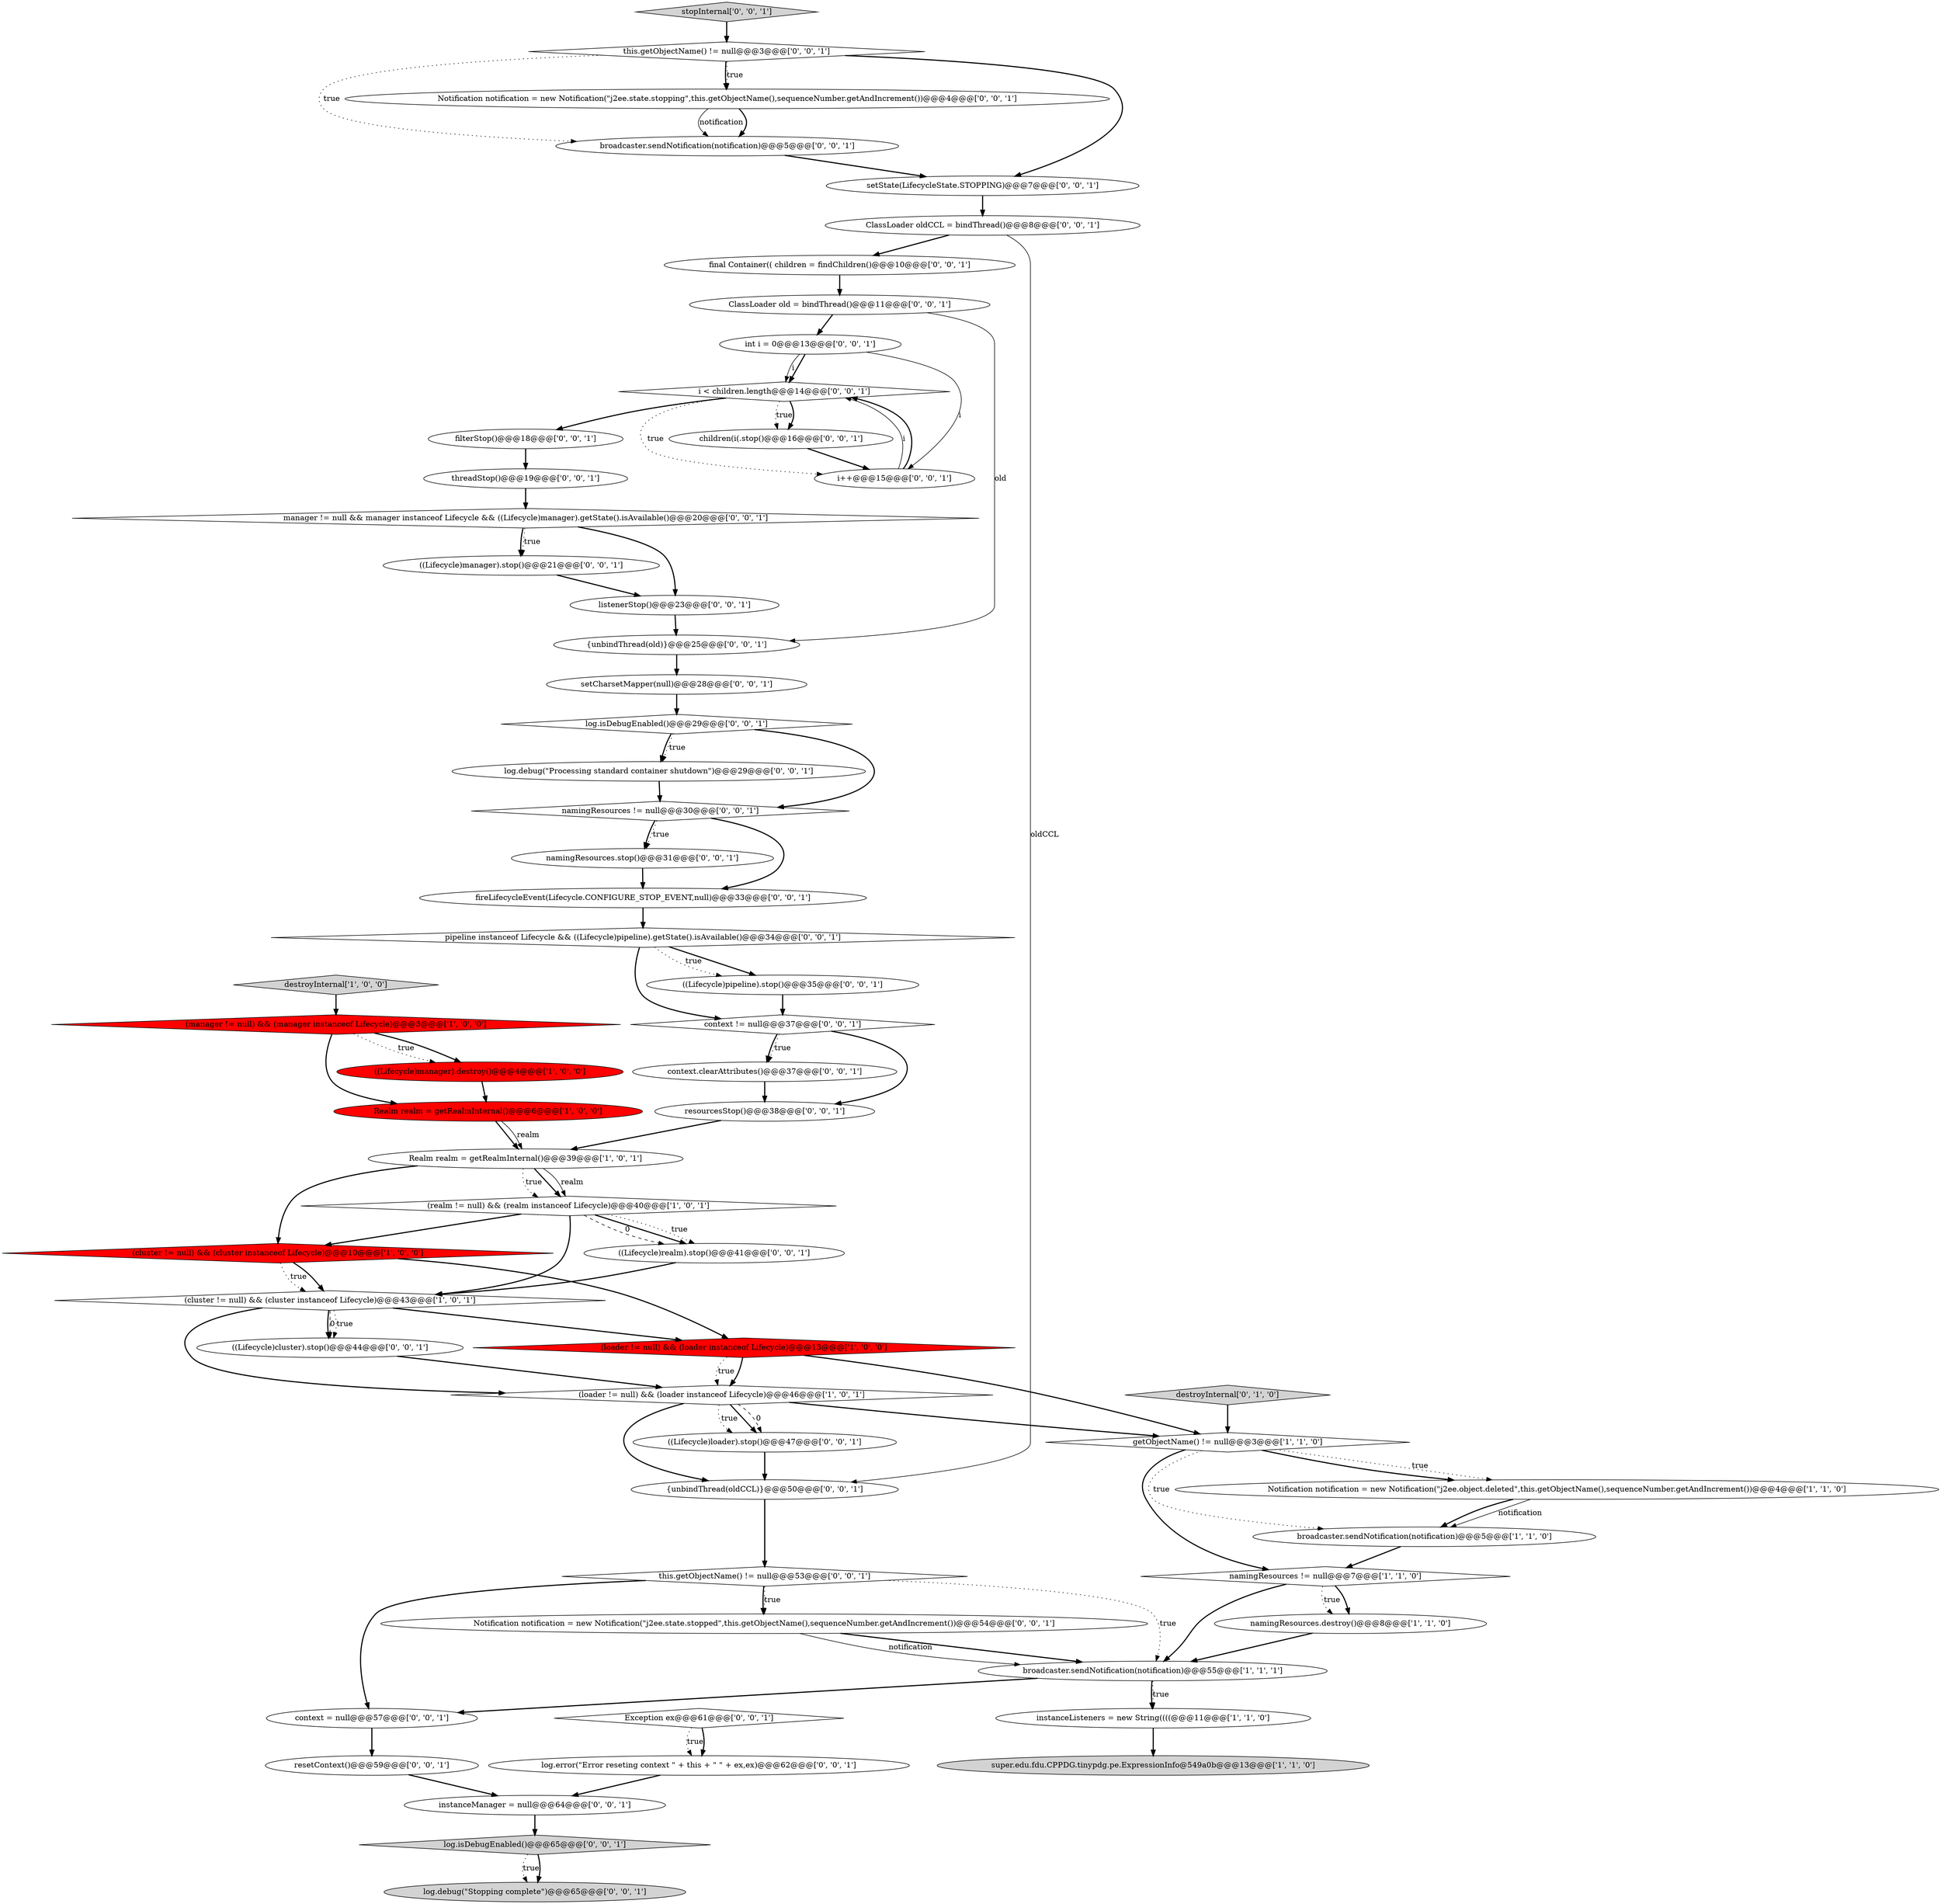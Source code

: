 digraph {
31 [style = filled, label = "pipeline instanceof Lifecycle && ((Lifecycle)pipeline).getState().isAvailable()@@@34@@@['0', '0', '1']", fillcolor = white, shape = diamond image = "AAA0AAABBB3BBB"];
29 [style = filled, label = "context != null@@@37@@@['0', '0', '1']", fillcolor = white, shape = diamond image = "AAA0AAABBB3BBB"];
43 [style = filled, label = "ClassLoader old = bindThread()@@@11@@@['0', '0', '1']", fillcolor = white, shape = ellipse image = "AAA0AAABBB3BBB"];
44 [style = filled, label = "context = null@@@57@@@['0', '0', '1']", fillcolor = white, shape = ellipse image = "AAA0AAABBB3BBB"];
35 [style = filled, label = "setState(LifecycleState.STOPPING)@@@7@@@['0', '0', '1']", fillcolor = white, shape = ellipse image = "AAA0AAABBB3BBB"];
41 [style = filled, label = "log.isDebugEnabled()@@@29@@@['0', '0', '1']", fillcolor = white, shape = diamond image = "AAA0AAABBB3BBB"];
15 [style = filled, label = "(loader != null) && (loader instanceof Lifecycle)@@@13@@@['1', '0', '0']", fillcolor = red, shape = diamond image = "AAA1AAABBB1BBB"];
57 [style = filled, label = "final Container(( children = findChildren()@@@10@@@['0', '0', '1']", fillcolor = white, shape = ellipse image = "AAA0AAABBB3BBB"];
45 [style = filled, label = "namingResources != null@@@30@@@['0', '0', '1']", fillcolor = white, shape = diamond image = "AAA0AAABBB3BBB"];
26 [style = filled, label = "manager != null && manager instanceof Lifecycle && ((Lifecycle)manager).getState().isAvailable()@@@20@@@['0', '0', '1']", fillcolor = white, shape = diamond image = "AAA0AAABBB3BBB"];
10 [style = filled, label = "(realm != null) && (realm instanceof Lifecycle)@@@40@@@['1', '0', '1']", fillcolor = white, shape = diamond image = "AAA0AAABBB1BBB"];
52 [style = filled, label = "ClassLoader oldCCL = bindThread()@@@8@@@['0', '0', '1']", fillcolor = white, shape = ellipse image = "AAA0AAABBB3BBB"];
33 [style = filled, label = "log.isDebugEnabled()@@@65@@@['0', '0', '1']", fillcolor = lightgray, shape = diamond image = "AAA0AAABBB3BBB"];
18 [style = filled, label = "destroyInternal['0', '1', '0']", fillcolor = lightgray, shape = diamond image = "AAA0AAABBB2BBB"];
53 [style = filled, label = "{unbindThread(old)}@@@25@@@['0', '0', '1']", fillcolor = white, shape = ellipse image = "AAA0AAABBB3BBB"];
14 [style = filled, label = "namingResources.destroy()@@@8@@@['1', '1', '0']", fillcolor = white, shape = ellipse image = "AAA0AAABBB1BBB"];
49 [style = filled, label = "{unbindThread(oldCCL)}@@@50@@@['0', '0', '1']", fillcolor = white, shape = ellipse image = "AAA0AAABBB3BBB"];
58 [style = filled, label = "this.getObjectName() != null@@@53@@@['0', '0', '1']", fillcolor = white, shape = diamond image = "AAA0AAABBB3BBB"];
12 [style = filled, label = "namingResources != null@@@7@@@['1', '1', '0']", fillcolor = white, shape = diamond image = "AAA0AAABBB1BBB"];
22 [style = filled, label = "namingResources.stop()@@@31@@@['0', '0', '1']", fillcolor = white, shape = ellipse image = "AAA0AAABBB3BBB"];
8 [style = filled, label = "Realm realm = getRealmInternal()@@@39@@@['1', '0', '1']", fillcolor = white, shape = ellipse image = "AAA0AAABBB1BBB"];
47 [style = filled, label = "threadStop()@@@19@@@['0', '0', '1']", fillcolor = white, shape = ellipse image = "AAA0AAABBB3BBB"];
19 [style = filled, label = "i < children.length@@@14@@@['0', '0', '1']", fillcolor = white, shape = diamond image = "AAA0AAABBB3BBB"];
21 [style = filled, label = "context.clearAttributes()@@@37@@@['0', '0', '1']", fillcolor = white, shape = ellipse image = "AAA0AAABBB3BBB"];
27 [style = filled, label = "resetContext()@@@59@@@['0', '0', '1']", fillcolor = white, shape = ellipse image = "AAA0AAABBB3BBB"];
4 [style = filled, label = "(manager != null) && (manager instanceof Lifecycle)@@@3@@@['1', '0', '0']", fillcolor = red, shape = diamond image = "AAA1AAABBB1BBB"];
20 [style = filled, label = "i++@@@15@@@['0', '0', '1']", fillcolor = white, shape = ellipse image = "AAA0AAABBB3BBB"];
23 [style = filled, label = "fireLifecycleEvent(Lifecycle.CONFIGURE_STOP_EVENT,null)@@@33@@@['0', '0', '1']", fillcolor = white, shape = ellipse image = "AAA0AAABBB3BBB"];
42 [style = filled, label = "int i = 0@@@13@@@['0', '0', '1']", fillcolor = white, shape = ellipse image = "AAA0AAABBB3BBB"];
60 [style = filled, label = "log.error(\"Error reseting context \" + this + \" \" + ex,ex)@@@62@@@['0', '0', '1']", fillcolor = white, shape = ellipse image = "AAA0AAABBB3BBB"];
1 [style = filled, label = "(cluster != null) && (cluster instanceof Lifecycle)@@@10@@@['1', '0', '0']", fillcolor = red, shape = diamond image = "AAA1AAABBB1BBB"];
24 [style = filled, label = "((Lifecycle)manager).stop()@@@21@@@['0', '0', '1']", fillcolor = white, shape = ellipse image = "AAA0AAABBB3BBB"];
46 [style = filled, label = "Notification notification = new Notification(\"j2ee.state.stopped\",this.getObjectName(),sequenceNumber.getAndIncrement())@@@54@@@['0', '0', '1']", fillcolor = white, shape = ellipse image = "AAA0AAABBB3BBB"];
40 [style = filled, label = "((Lifecycle)cluster).stop()@@@44@@@['0', '0', '1']", fillcolor = white, shape = ellipse image = "AAA0AAABBB3BBB"];
13 [style = filled, label = "destroyInternal['1', '0', '0']", fillcolor = lightgray, shape = diamond image = "AAA0AAABBB1BBB"];
7 [style = filled, label = "instanceListeners = new String((((@@@11@@@['1', '1', '0']", fillcolor = white, shape = ellipse image = "AAA0AAABBB1BBB"];
5 [style = filled, label = "broadcaster.sendNotification(notification)@@@55@@@['1', '1', '1']", fillcolor = white, shape = ellipse image = "AAA0AAABBB1BBB"];
11 [style = filled, label = "((Lifecycle)manager).destroy()@@@4@@@['1', '0', '0']", fillcolor = red, shape = ellipse image = "AAA1AAABBB1BBB"];
9 [style = filled, label = "getObjectName() != null@@@3@@@['1', '1', '0']", fillcolor = white, shape = diamond image = "AAA0AAABBB1BBB"];
39 [style = filled, label = "((Lifecycle)realm).stop()@@@41@@@['0', '0', '1']", fillcolor = white, shape = ellipse image = "AAA0AAABBB3BBB"];
36 [style = filled, label = "setCharsetMapper(null)@@@28@@@['0', '0', '1']", fillcolor = white, shape = ellipse image = "AAA0AAABBB3BBB"];
54 [style = filled, label = "filterStop()@@@18@@@['0', '0', '1']", fillcolor = white, shape = ellipse image = "AAA0AAABBB3BBB"];
59 [style = filled, label = "broadcaster.sendNotification(notification)@@@5@@@['0', '0', '1']", fillcolor = white, shape = ellipse image = "AAA0AAABBB3BBB"];
2 [style = filled, label = "super.edu.fdu.CPPDG.tinypdg.pe.ExpressionInfo@549a0b@@@13@@@['1', '1', '0']", fillcolor = lightgray, shape = ellipse image = "AAA0AAABBB1BBB"];
30 [style = filled, label = "children(i(.stop()@@@16@@@['0', '0', '1']", fillcolor = white, shape = ellipse image = "AAA0AAABBB3BBB"];
34 [style = filled, label = "stopInternal['0', '0', '1']", fillcolor = lightgray, shape = diamond image = "AAA0AAABBB3BBB"];
55 [style = filled, label = "log.debug(\"Processing standard container shutdown\")@@@29@@@['0', '0', '1']", fillcolor = white, shape = ellipse image = "AAA0AAABBB3BBB"];
48 [style = filled, label = "listenerStop()@@@23@@@['0', '0', '1']", fillcolor = white, shape = ellipse image = "AAA0AAABBB3BBB"];
28 [style = filled, label = "this.getObjectName() != null@@@3@@@['0', '0', '1']", fillcolor = white, shape = diamond image = "AAA0AAABBB3BBB"];
3 [style = filled, label = "(cluster != null) && (cluster instanceof Lifecycle)@@@43@@@['1', '0', '1']", fillcolor = white, shape = diamond image = "AAA0AAABBB1BBB"];
51 [style = filled, label = "((Lifecycle)loader).stop()@@@47@@@['0', '0', '1']", fillcolor = white, shape = ellipse image = "AAA0AAABBB3BBB"];
25 [style = filled, label = "Notification notification = new Notification(\"j2ee.state.stopping\",this.getObjectName(),sequenceNumber.getAndIncrement())@@@4@@@['0', '0', '1']", fillcolor = white, shape = ellipse image = "AAA0AAABBB3BBB"];
50 [style = filled, label = "((Lifecycle)pipeline).stop()@@@35@@@['0', '0', '1']", fillcolor = white, shape = ellipse image = "AAA0AAABBB3BBB"];
16 [style = filled, label = "broadcaster.sendNotification(notification)@@@5@@@['1', '1', '0']", fillcolor = white, shape = ellipse image = "AAA0AAABBB1BBB"];
6 [style = filled, label = "Realm realm = getRealmInternal()@@@6@@@['1', '0', '0']", fillcolor = red, shape = ellipse image = "AAA1AAABBB1BBB"];
32 [style = filled, label = "log.debug(\"Stopping complete\")@@@65@@@['0', '0', '1']", fillcolor = lightgray, shape = ellipse image = "AAA0AAABBB3BBB"];
37 [style = filled, label = "resourcesStop()@@@38@@@['0', '0', '1']", fillcolor = white, shape = ellipse image = "AAA0AAABBB3BBB"];
56 [style = filled, label = "instanceManager = null@@@64@@@['0', '0', '1']", fillcolor = white, shape = ellipse image = "AAA0AAABBB3BBB"];
17 [style = filled, label = "(loader != null) && (loader instanceof Lifecycle)@@@46@@@['1', '0', '1']", fillcolor = white, shape = diamond image = "AAA0AAABBB1BBB"];
38 [style = filled, label = "Exception ex@@@61@@@['0', '0', '1']", fillcolor = white, shape = diamond image = "AAA0AAABBB3BBB"];
0 [style = filled, label = "Notification notification = new Notification(\"j2ee.object.deleted\",this.getObjectName(),sequenceNumber.getAndIncrement())@@@4@@@['1', '1', '0']", fillcolor = white, shape = ellipse image = "AAA0AAABBB1BBB"];
8->10 [style = bold, label=""];
3->40 [style = dashed, label="0"];
12->5 [style = bold, label=""];
46->5 [style = bold, label=""];
30->20 [style = bold, label=""];
28->25 [style = dotted, label="true"];
17->9 [style = bold, label=""];
43->42 [style = bold, label=""];
3->40 [style = dotted, label="true"];
25->59 [style = bold, label=""];
45->22 [style = dotted, label="true"];
1->3 [style = dotted, label="true"];
8->1 [style = bold, label=""];
31->50 [style = bold, label=""];
53->36 [style = bold, label=""];
46->5 [style = solid, label="notification"];
15->17 [style = bold, label=""];
10->39 [style = bold, label=""];
45->22 [style = bold, label=""];
28->59 [style = dotted, label="true"];
26->24 [style = dotted, label="true"];
47->26 [style = bold, label=""];
28->25 [style = bold, label=""];
41->45 [style = bold, label=""];
42->19 [style = bold, label=""];
50->29 [style = bold, label=""];
36->41 [style = bold, label=""];
33->32 [style = dotted, label="true"];
49->58 [style = bold, label=""];
8->10 [style = solid, label="realm"];
10->39 [style = dotted, label="true"];
31->29 [style = bold, label=""];
0->16 [style = solid, label="notification"];
20->19 [style = solid, label="i"];
26->24 [style = bold, label=""];
22->23 [style = bold, label=""];
35->52 [style = bold, label=""];
27->56 [style = bold, label=""];
17->51 [style = bold, label=""];
15->17 [style = dotted, label="true"];
28->35 [style = bold, label=""];
21->37 [style = bold, label=""];
5->7 [style = dotted, label="true"];
15->9 [style = bold, label=""];
7->2 [style = bold, label=""];
59->35 [style = bold, label=""];
12->14 [style = bold, label=""];
18->9 [style = bold, label=""];
40->17 [style = bold, label=""];
58->46 [style = bold, label=""];
5->7 [style = bold, label=""];
29->21 [style = dotted, label="true"];
20->19 [style = bold, label=""];
10->1 [style = bold, label=""];
26->48 [style = bold, label=""];
56->33 [style = bold, label=""];
60->56 [style = bold, label=""];
23->31 [style = bold, label=""];
0->16 [style = bold, label=""];
9->0 [style = dotted, label="true"];
45->23 [style = bold, label=""];
10->39 [style = dashed, label="0"];
1->3 [style = bold, label=""];
4->11 [style = dotted, label="true"];
38->60 [style = dotted, label="true"];
29->37 [style = bold, label=""];
43->53 [style = solid, label="old"];
19->30 [style = dotted, label="true"];
29->21 [style = bold, label=""];
58->5 [style = dotted, label="true"];
19->54 [style = bold, label=""];
34->28 [style = bold, label=""];
17->51 [style = dashed, label="0"];
58->46 [style = dotted, label="true"];
5->44 [style = bold, label=""];
17->49 [style = bold, label=""];
42->20 [style = solid, label="i"];
41->55 [style = dotted, label="true"];
57->43 [style = bold, label=""];
3->17 [style = bold, label=""];
33->32 [style = bold, label=""];
9->12 [style = bold, label=""];
9->16 [style = dotted, label="true"];
37->8 [style = bold, label=""];
14->5 [style = bold, label=""];
9->0 [style = bold, label=""];
3->40 [style = bold, label=""];
4->6 [style = bold, label=""];
41->55 [style = bold, label=""];
19->20 [style = dotted, label="true"];
6->8 [style = solid, label="realm"];
1->15 [style = bold, label=""];
11->6 [style = bold, label=""];
42->19 [style = solid, label="i"];
17->51 [style = dotted, label="true"];
39->3 [style = bold, label=""];
10->3 [style = bold, label=""];
3->15 [style = bold, label=""];
48->53 [style = bold, label=""];
51->49 [style = bold, label=""];
8->10 [style = dotted, label="true"];
38->60 [style = bold, label=""];
52->49 [style = solid, label="oldCCL"];
58->44 [style = bold, label=""];
12->14 [style = dotted, label="true"];
54->47 [style = bold, label=""];
31->50 [style = dotted, label="true"];
6->8 [style = bold, label=""];
52->57 [style = bold, label=""];
44->27 [style = bold, label=""];
4->11 [style = bold, label=""];
16->12 [style = bold, label=""];
25->59 [style = solid, label="notification"];
24->48 [style = bold, label=""];
13->4 [style = bold, label=""];
55->45 [style = bold, label=""];
19->30 [style = bold, label=""];
}
